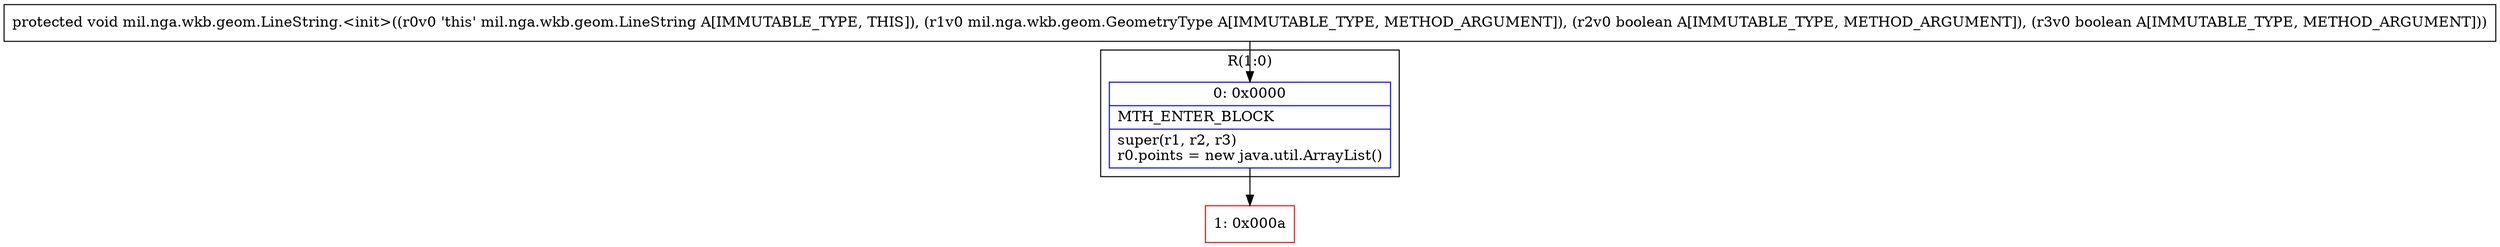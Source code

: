 digraph "CFG formil.nga.wkb.geom.LineString.\<init\>(Lmil\/nga\/wkb\/geom\/GeometryType;ZZ)V" {
subgraph cluster_Region_1215692632 {
label = "R(1:0)";
node [shape=record,color=blue];
Node_0 [shape=record,label="{0\:\ 0x0000|MTH_ENTER_BLOCK\l|super(r1, r2, r3)\lr0.points = new java.util.ArrayList()\l}"];
}
Node_1 [shape=record,color=red,label="{1\:\ 0x000a}"];
MethodNode[shape=record,label="{protected void mil.nga.wkb.geom.LineString.\<init\>((r0v0 'this' mil.nga.wkb.geom.LineString A[IMMUTABLE_TYPE, THIS]), (r1v0 mil.nga.wkb.geom.GeometryType A[IMMUTABLE_TYPE, METHOD_ARGUMENT]), (r2v0 boolean A[IMMUTABLE_TYPE, METHOD_ARGUMENT]), (r3v0 boolean A[IMMUTABLE_TYPE, METHOD_ARGUMENT])) }"];
MethodNode -> Node_0;
Node_0 -> Node_1;
}

